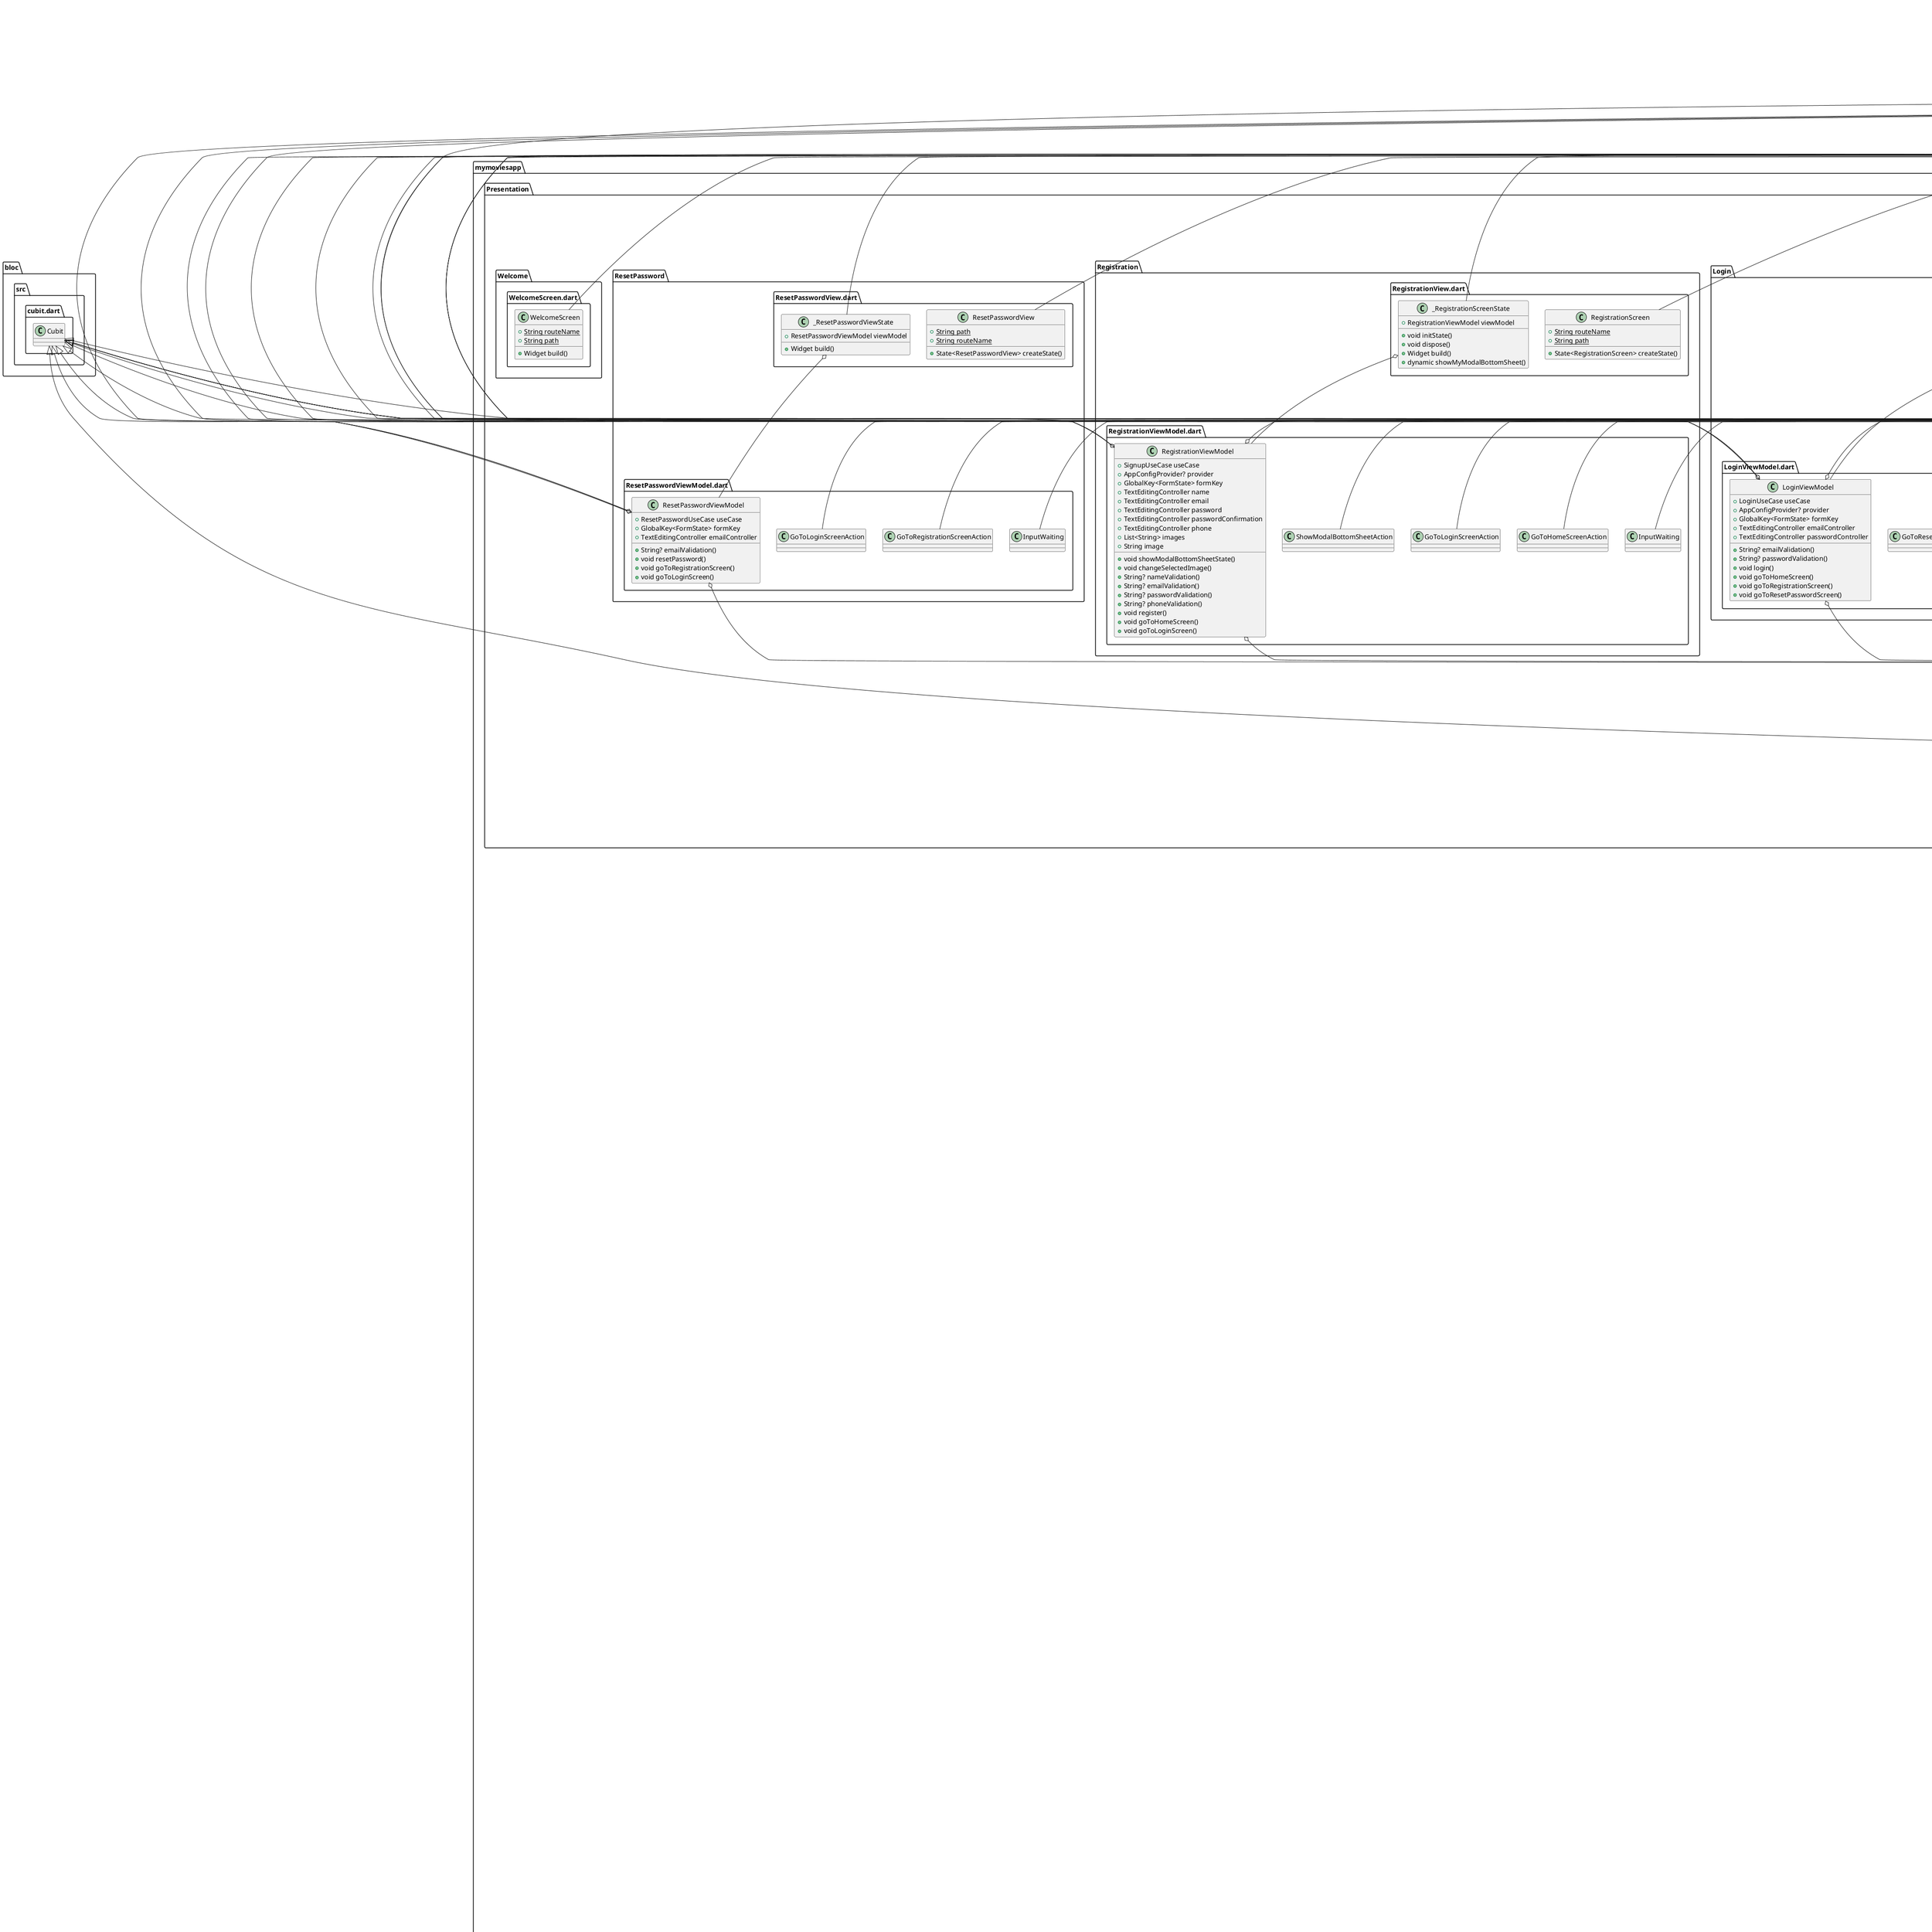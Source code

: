 @startuml
set namespaceSeparator ::

abstract class "mymoviesapp::Core::Base::BaseCubitState.dart::BaseCubitState" {
}

class "mymoviesapp::Core::Base::BaseCubitState.dart::LoadingState" {
}

"mymoviesapp::Core::Base::BaseCubitState.dart::BaseCubitState" <|-- "mymoviesapp::Core::Base::BaseCubitState.dart::LoadingState"

class "mymoviesapp::Core::Base::BaseCubitState.dart::ErrorState" {
  +String errorMessage
}

"mymoviesapp::Core::Base::BaseCubitState.dart::BaseCubitState" <|-- "mymoviesapp::Core::Base::BaseCubitState.dart::ErrorState"

class "mymoviesapp::Core::Base::BaseCubitState.dart::HideDialog" {
}

"mymoviesapp::Core::Base::BaseCubitState.dart::BaseCubitState" <|-- "mymoviesapp::Core::Base::BaseCubitState.dart::HideDialog"

class "mymoviesapp::Core::Base::BaseCubitState.dart::ShowLoadingState" {
  +String message
}

"mymoviesapp::Core::Base::BaseCubitState.dart::BaseCubitState" <|-- "mymoviesapp::Core::Base::BaseCubitState.dart::ShowLoadingState"

class "mymoviesapp::Core::Base::BaseCubitState.dart::ShowErrorMessageState" {
  +String message
}

"mymoviesapp::Core::Base::BaseCubitState.dart::BaseCubitState" <|-- "mymoviesapp::Core::Base::BaseCubitState.dart::ShowErrorMessageState"

class "mymoviesapp::Core::Base::BaseCubitState.dart::ShowSuccessMessageState" {
  +String message
}

"mymoviesapp::Core::Base::BaseCubitState.dart::BaseCubitState" <|-- "mymoviesapp::Core::Base::BaseCubitState.dart::ShowSuccessMessageState"

class "mymoviesapp::Core::Base::BaseCubitState.dart::MovieDetailsAction" {
  +num movie
}

"mymoviesapp::Core::Base::BaseCubitState.dart::BaseCubitState" <|-- "mymoviesapp::Core::Base::BaseCubitState.dart::MovieDetailsAction"

class "mymoviesapp::Core::Providers::AppConfigProvieder.dart::AppConfigProvider" {
  -String _uid
  +void updateUid()
  +dynamic getUid()
}

"flutter::src::foundation::change_notifier.dart::ChangeNotifier" <|-- "mymoviesapp::Core::Providers::AppConfigProvieder.dart::AppConfigProvider"

class "mymoviesapp::Core::Providers::DataProvider.dart::DataProvider" {
  +dynamic movies
  +dynamic dramaMovies
  +dynamic actionMovies
  +dynamic crimeMovies
  +dynamic animationMovies
  +List<Movies> watchHistory
  +List<Movies> wishList
  +List<Movies> relatedMovies
  +void addMoviesToWatchHistory()
  +void addToWishList()
  +void deleteFromWishList()
}

"flutter::src::foundation::change_notifier.dart::ChangeNotifier" <|-- "mymoviesapp::Core::Providers::DataProvider.dart::DataProvider"

class "mymoviesapp::Core::Theme::Theme.dart::MyTheme" {
  {static} +Color backGroundColor
  {static} +Color blackOne
  {static} +Color blackTwo
  {static} +Color blackThree
  {static} +Color blackFour
  {static} +Color gray
  {static} +Color gold
  {static} +Color white
  {static} +Color green
  {static} +Color red
  {static} +ThemeData theme
}

"mymoviesapp::Core::Theme::Theme.dart::MyTheme" o-- "dart::ui::Color"
"mymoviesapp::Core::Theme::Theme.dart::MyTheme" o-- "flutter::src::material::theme_data.dart::ThemeData"

class "mymoviesapp::Core::utils::DialogUtils.dart::MyDialogUtils" {
  {static} +dynamic showLoadingDialog()
  {static} +dynamic hideDialog()
  {static} +dynamic showFailMessage()
  {static} +dynamic showSuccessMessage()
  {static} +dynamic showQuestionMessage()
}

class "mymoviesapp::Data::API::ApiManager.dart::ApiManager" {
  {static} -ApiManager? _instance
  +String baseUrl
  +Dio dio
  {static} +ApiManager getApiManager()
  +dynamic getHighRatingMovies()
  +dynamic getMovieListByGenre()
  +dynamic gatSearchResults()
  +dynamic getRelatedMovies()
  +dynamic getMovieFullDetails()
}

"mymoviesapp::Data::API::ApiManager.dart::ApiManager" o-- "mymoviesapp::Data::API::ApiManager.dart::ApiManager"
"mymoviesapp::Data::API::ApiManager.dart::ApiManager" o-- "dio::src::dio.dart::Dio"

class "mymoviesapp::Data::DataSource::Auth_Firebase_Remote_DataSource_Impl.dart::AuthFirebaseRemoteDataSourceImpl" {
  +Auth auth
  +dynamic signup()
  +dynamic login()
  +dynamic resetPassword()
}

"mymoviesapp::Data::DataSource::Auth_Firebase_Remote_DataSource_Impl.dart::AuthFirebaseRemoteDataSourceImpl" o-- "mymoviesapp::Data::Firebase::FirebaseAuthConfig.dart::Auth"
"mymoviesapp::Domain::Repository::User_Data_Contract.dart::AuthFirebaseRemoteDataSource" <|-- "mymoviesapp::Data::DataSource::Auth_Firebase_Remote_DataSource_Impl.dart::AuthFirebaseRemoteDataSourceImpl"

class "mymoviesapp::Data::DataSource::Movies_Data_Local_DateSource.dart::MoviesDataLocalDataSourceImpl" {
  +MySqlDB db
  +dynamic addToHistory()
  +dynamic deleteFromHistory()
  +dynamic isInHistory()
  +dynamic getHistory()
  +dynamic addToWishList()
  +dynamic deleteFromWishList()
  +dynamic getWishList()
  +dynamic isInWishList()
}

"mymoviesapp::Data::DataSource::Movies_Data_Local_DateSource.dart::MoviesDataLocalDataSourceImpl" o-- "mymoviesapp::Data::SQL::MySqldb.dart::MySqlDB"
"mymoviesapp::Domain::Repository::Movies_Data_Contract.dart::MoviesDataLocalDataSource" <|-- "mymoviesapp::Data::DataSource::Movies_Data_Local_DateSource.dart::MoviesDataLocalDataSourceImpl"

class "mymoviesapp::Data::DataSource::Movies_Data_Remote_DataSource_Impl.dart::MoviesDataRemoteDataSourceImpl" {
  +ApiManager apiManager
  +dynamic getTopRatedMovies()
  +dynamic getMoviesByGenre()
  +dynamic getBrowseData()
  +dynamic getRelatedMoviesData()
  +dynamic getMovieFullDetails()
}

"mymoviesapp::Data::DataSource::Movies_Data_Remote_DataSource_Impl.dart::MoviesDataRemoteDataSourceImpl" o-- "mymoviesapp::Data::API::ApiManager.dart::ApiManager"
"mymoviesapp::Domain::Repository::Movies_Data_Contract.dart::MoviesDataRemoteDataSource" <|-- "mymoviesapp::Data::DataSource::Movies_Data_Remote_DataSource_Impl.dart::MoviesDataRemoteDataSourceImpl"

class "mymoviesapp::Data::DataSource::Search_Data_Remote_DataSource_Impl.dart::SearchDataRemoteDataSourceImpl" {
  +ApiManager apiManager
  +dynamic getMoviesByKeyWord()
}

"mymoviesapp::Data::DataSource::Search_Data_Remote_DataSource_Impl.dart::SearchDataRemoteDataSourceImpl" o-- "mymoviesapp::Data::API::ApiManager.dart::ApiManager"
"mymoviesapp::Domain::Repository::Search_Data_Contract.dart::SearchDataRemoteDataSource" <|-- "mymoviesapp::Data::DataSource::Search_Data_Remote_DataSource_Impl.dart::SearchDataRemoteDataSourceImpl"

class "mymoviesapp::Data::DataSource::Users_Remote_DataSource_Impl.dart::UsersRemoteDataSourceImpl" {
  +FirebaseDatabase database
  +dynamic createUser()
  +dynamic getUser()
  +dynamic updateUserData()
}

"mymoviesapp::Data::DataSource::Users_Remote_DataSource_Impl.dart::UsersRemoteDataSourceImpl" o-- "mymoviesapp::Data::Firebase::FireStoreConfig.dart::FirebaseDatabase"
"mymoviesapp::Domain::Repository::User_Data_Contract.dart::UsersRemoteDataSource" <|-- "mymoviesapp::Data::DataSource::Users_Remote_DataSource_Impl.dart::UsersRemoteDataSourceImpl"

class "mymoviesapp::Data::Firebase::FirebaseAuthConfig.dart::Auth" {
  {static} -Auth? _instance
  +FirebaseAuth firebaseAuth
  {static} +Auth getAuth()
  +dynamic signup()
  +dynamic login()
  +dynamic forgetPassword()
}

"mymoviesapp::Data::Firebase::FirebaseAuthConfig.dart::Auth" o-- "mymoviesapp::Data::Firebase::FirebaseAuthConfig.dart::Auth"
"mymoviesapp::Data::Firebase::FirebaseAuthConfig.dart::Auth" o-- "firebase_auth::firebase_auth.dart::FirebaseAuth"

class "mymoviesapp::Data::Firebase::FireStoreConfig.dart::FirebaseDatabase" {
  {static} -FirebaseDatabase? _instance
  {static} +FirebaseDatabase getFirebaseDatabaseInstance()
  +CollectionReference<UserDTO> getCollectionReference()
  +dynamic createUser()
  +dynamic getUser()
  +dynamic updateUserData()
}

"mymoviesapp::Data::Firebase::FireStoreConfig.dart::FirebaseDatabase" o-- "mymoviesapp::Data::Firebase::FireStoreConfig.dart::FirebaseDatabase"

class "mymoviesapp::Data::Models::MovieDetailsResponse::CastDTO.dart::CastDTO" {
  +String? name
  +String? characterName
  +String? urlSmallImage
  +String? imdbCode
  +Map<String, dynamic> toJson()
  +Cast toDomain()
}

class "mymoviesapp::Data::Models::MovieDetailsResponse::DataDTO.dart::DataDTO" {
  +MovieDTO? movie
  +Map<String, dynamic> toJson()
}

"mymoviesapp::Data::Models::MovieDetailsResponse::DataDTO.dart::DataDTO" o-- "mymoviesapp::Data::Models::MovieDetailsResponse::MovieDTO.dart::MovieDTO"

class "mymoviesapp::Data::Models::MovieDetailsResponse::MovieDetailsResponseDTO.dart::MovieDetailsResponseDTO" {
  +String? status
  +String? statusMessage
  +DataDTO? data
  +metaDTO? meta
  +Map<String, dynamic> toJson()
  +MovieDetailsResponse toDomain()
}

"mymoviesapp::Data::Models::MovieDetailsResponse::MovieDetailsResponseDTO.dart::MovieDetailsResponseDTO" o-- "mymoviesapp::Data::Models::MovieDetailsResponse::DataDTO.dart::DataDTO"
"mymoviesapp::Data::Models::MovieDetailsResponse::MovieDetailsResponseDTO.dart::MovieDetailsResponseDTO" o-- "mymoviesapp::Data::Models::MovieResponse::@metaDTO.dart::metaDTO"

class "mymoviesapp::Data::Models::MovieDetailsResponse::MovieDTO.dart::MovieDTO" {
  +num? id
  +String? url
  +String? imdbCode
  +String? title
  +String? titleEnglish
  +String? titleLong
  +String? slug
  +num? year
  +num? rating
  +num? runtime
  +List<String>? genres
  +num? downloadCount
  +num? likeCount
  +String? descriptionIntro
  +String? descriptionFull
  +String? ytTrailerCode
  +String? language
  +String? mpaRating
  +String? backgroundImage
  +String? backgroundImageOriginal
  +String? smallCoverImage
  +String? mediumCoverImage
  +String? largeCoverImage
  +String? mediumScreenshotImage1
  +String? mediumScreenshotImage2
  +String? mediumScreenshotImage3
  +String? largeScreenshotImage1
  +String? largeScreenshotImage2
  +String? largeScreenshotImage3
  +List<CastDTO>? cast
  +List<TorrentsDTO>? torrents
  +String? dateUploaded
  +num? dateUploadedUnix
  +Map<String, dynamic> toJson()
  +Movie toDomain()
}

class "mymoviesapp::Data::Models::MovieDetailsResponse::TorrentsDTO.dart::TorrentsDTO" {
  +String? url
  +String? hash
  +String? quality
  +String? type
  +String? isRepack
  +String? videoCodec
  +String? bitDepth
  +String? audioChannels
  +num? seeds
  +num? peers
  +String? size
  +num? sizeBytes
  +String? dateUploaded
  +num? dateUploadedUnix
  +Map<String, dynamic> toJson()
}

class "mymoviesapp::Data::Models::MovieResponse::@metaDTO.dart::metaDTO" {
  +num? serverTime
  +String? serverTimezone
  +num? apiVersion
  +String? executionTime
  +Map<String, dynamic> toJson()
}

class "mymoviesapp::Data::Models::MovieResponse::DataDTO.dart::DataDTO" {
  +num? movieCount
  +num? limit
  +num? pageNumber
  +List<MoviesDTO>? movies
  +Map<String, dynamic> toJson()
}

class "mymoviesapp::Data::Models::MovieResponse::MovieResponseDTO.dart::MovieResponseDTO" {
  +String? status
  +String? statusMessage
  +DataDTO? data
  +metaDTO? metaa
  +Map<String, dynamic> toJson()
  +MovieResponse toDomain()
}

"mymoviesapp::Data::Models::MovieResponse::MovieResponseDTO.dart::MovieResponseDTO" o-- "mymoviesapp::Data::Models::MovieResponse::DataDTO.dart::DataDTO"
"mymoviesapp::Data::Models::MovieResponse::MovieResponseDTO.dart::MovieResponseDTO" o-- "mymoviesapp::Data::Models::MovieResponse::@metaDTO.dart::metaDTO"

class "mymoviesapp::Data::Models::MovieResponse::MoviesDTO.dart::MoviesDTO" {
  +num? id
  +String? url
  +String? imdbCode
  +String? title
  +String? titleEnglish
  +String? titleLong
  +String? slug
  +num? year
  +num? rating
  +num? runtime
  +List<String>? genres
  +String? summary
  +String? descriptionFull
  +String? synopsis
  +String? ytTrailerCode
  +String? language
  +String? mpaRating
  +String? backgroundImage
  +String? backgroundImageOriginal
  +String? smallCoverImage
  +String? mediumCoverImage
  +String? largeCoverImage
  +String? state
  +List<TorrentsDTO>? torrents
  +String? dateUploaded
  +num? dateUploadedUnix
  +Map<String, dynamic> toJson()
  +Movies toDomain()
}

class "mymoviesapp::Data::Models::MovieResponse::TorrentsDTO.dart::TorrentsDTO" {
  +String? url
  +String? hash
  +String? quality
  +String? type
  +num? seeds
  +num? peers
  +String? size
  +num? sizeBytes
  +String? dateUploaded
  +num? dateUploadedUnix
  +Map<String, dynamic> toJson()
}

class "mymoviesapp::Data::Models::User::UserDTO.dart::UserDTO" {
  +String uid
  +String email
  +String image
  +String phone
  +String name
  +Map<String, dynamic> toFireStore()
  +Users toDomain()
}

class "mymoviesapp::Data::Repository::Movies_Data_Repository_Impl.dart::MoviesDataRepositoryImpl" {
  +MoviesDataRemoteDataSource remoteDataSource
  +MoviesDataLocalDataSource sqLiteDataSource
  +dynamic getTopRatedMovies()
  +dynamic getMoviesByGenre()
  +dynamic getBrowseData()
  +dynamic getRelatedMoviesData()
  +dynamic getMovieFullDetails()
  +dynamic addToHistory()
  +dynamic deleteFromHistory()
  +dynamic isInHistory()
  +dynamic getHistory()
  +dynamic addToWishList()
  +dynamic deleteFromWishList()
  +dynamic getWishList()
  +dynamic isInWishList()
}

"mymoviesapp::Data::Repository::Movies_Data_Repository_Impl.dart::MoviesDataRepositoryImpl" o-- "mymoviesapp::Domain::Repository::Movies_Data_Contract.dart::MoviesDataRemoteDataSource"
"mymoviesapp::Data::Repository::Movies_Data_Repository_Impl.dart::MoviesDataRepositoryImpl" o-- "mymoviesapp::Domain::Repository::Movies_Data_Contract.dart::MoviesDataLocalDataSource"
"mymoviesapp::Domain::Repository::Movies_Data_Contract.dart::MoviesDataRepository" <|-- "mymoviesapp::Data::Repository::Movies_Data_Repository_Impl.dart::MoviesDataRepositoryImpl"

class "mymoviesapp::Data::Repository::Search_Data_Repository_Impl.dart::SearchDataRepositoryImpl" {
  +SearchDataRemoteDataSource remoteDataSource
  +dynamic getMoviesByKeyWord()
}

"mymoviesapp::Data::Repository::Search_Data_Repository_Impl.dart::SearchDataRepositoryImpl" o-- "mymoviesapp::Domain::Repository::Search_Data_Contract.dart::SearchDataRemoteDataSource"
"mymoviesapp::Domain::Repository::Search_Data_Contract.dart::SearchDataRepository" <|-- "mymoviesapp::Data::Repository::Search_Data_Repository_Impl.dart::SearchDataRepositoryImpl"

class "mymoviesapp::Data::Repository::User_Repository.dart::UserRepositoryImpl" {
  +AuthFirebaseRemoteDataSource dataSource
  +UsersRemoteDataSource remoteDataSource
  +dynamic signup()
  +dynamic createUser()
  +dynamic login()
  +dynamic resetPassword()
  +dynamic getUser()
  +dynamic updateUserData()
}

"mymoviesapp::Data::Repository::User_Repository.dart::UserRepositoryImpl" o-- "mymoviesapp::Domain::Repository::User_Data_Contract.dart::AuthFirebaseRemoteDataSource"
"mymoviesapp::Data::Repository::User_Repository.dart::UserRepositoryImpl" o-- "mymoviesapp::Domain::Repository::User_Data_Contract.dart::UsersRemoteDataSource"
"mymoviesapp::Domain::Repository::User_Data_Contract.dart::UserRepository" <|-- "mymoviesapp::Data::Repository::User_Repository.dart::UserRepositoryImpl"

class "mymoviesapp::Data::SQL::MySqldb.dart::MySqlDB" {
  -Database? _db
  {static} -MySqlDB? _instance
  {static} +dynamic getMySqlDb()
  +dynamic getDB()
  -dynamic _initiateDB()
  -void _onCreate()
  +dynamic insertMovieToHistory()
  +dynamic deleteMovieFromHistory()
  +dynamic isInWatchHistory()
  +dynamic selectWatchHistory()
  +dynamic insertMovieToWishList()
  +dynamic deleteMovieFromWishList()
  +dynamic isInWishList()
  +dynamic selectWishList()
}

"mymoviesapp::Data::SQL::MySqldb.dart::MySqlDB" o-- "sqflite_common::sqlite_api.dart::Database"
"mymoviesapp::Data::SQL::MySqldb.dart::MySqlDB" o-- "mymoviesapp::Data::SQL::MySqldb.dart::MySqlDB"

class "mymoviesapp::Domain::Exceptions::FirebaseAuthException.dart::FirebaseAuthDataSourceException" {
  +String errorMessage
}

"dart::core::Exception" <|-- "mymoviesapp::Domain::Exceptions::FirebaseAuthException.dart::FirebaseAuthDataSourceException"

class "mymoviesapp::Domain::Exceptions::FirebaseDatabaseExeption.dart::FirebaseDatabaseException" {
  +String errorMessage
}

"dart::core::Exception" <|-- "mymoviesapp::Domain::Exceptions::FirebaseDatabaseExeption.dart::FirebaseDatabaseException"

class "mymoviesapp::Domain::Exceptions::FirebaseTimeoutException.dart::FirebaseTimeoutException" {
  +String error
}

"dart::core::Exception" <|-- "mymoviesapp::Domain::Exceptions::FirebaseTimeoutException.dart::FirebaseTimeoutException"

class "mymoviesapp::Domain::Exceptions::LocalDatabaseException.dart::LocalDatabaseException" {
  +String error
}

"dart::core::Exception" <|-- "mymoviesapp::Domain::Exceptions::LocalDatabaseException.dart::LocalDatabaseException"

class "mymoviesapp::Domain::Exceptions::ServerException.dart::ServerException" {
  +String error
}

"dart::core::Exception" <|-- "mymoviesapp::Domain::Exceptions::ServerException.dart::ServerException"

class "mymoviesapp::Domain::Models::Movies::MovieResponse.dart::MovieResponse" {
  +String? status
  +String? statusMessage
  +List<Movies>? movies
}

class "mymoviesapp::Domain::Models::Movies::Movies.dart::Movies" {
  +num? id
  +num? rating
  +String? largeCoverImage
  +String? mediumCoverImage
}

class "mymoviesapp::Domain::Models::MoviesDetails::Cast.dart::Cast" {
  +String? name
  +String? characterName
  +String? urlSmallImage
  +String? imdbCode
}

class "mymoviesapp::Domain::Models::MoviesDetails::Movie.dart::Movie" {
  +num? id
  +String? url
  +String? imdbCode
  +String? title
  +String? titleEnglish
  +String? titleLong
  +String? slug
  +num? year
  +num? rating
  +num? runtime
  +List<String>? genres
  +num? downloadCount
  +num? likeCount
  +String? descriptionIntro
  +String? descriptionFull
  +String? ytTrailerCode
  +String? language
  +String? mpaRating
  +String? backgroundImage
  +String? backgroundImageOriginal
  +String? smallCoverImage
  +String? mediumCoverImage
  +String? largeCoverImage
  +String? mediumScreenshotImage1
  +String? mediumScreenshotImage2
  +String? mediumScreenshotImage3
  +String? largeScreenshotImage1
  +String? largeScreenshotImage2
  +String? largeScreenshotImage3
  +List<Cast>? cast
  +String? dateUploaded
  +num? dateUploadedUnix
  +bool isInWishList
  +bool isWatched
}

class "mymoviesapp::Domain::Models::MoviesDetails::MovieDetailsResponse.dart::MovieDetailsResponse" {
  +String? status
  +String? statusMessage
  +Movie? movie
}

"mymoviesapp::Domain::Models::MoviesDetails::MovieDetailsResponse.dart::MovieDetailsResponse" o-- "mymoviesapp::Domain::Models::MoviesDetails::Movie.dart::Movie"

class "mymoviesapp::Domain::Models::User::User.dart::Users" {
  +String uid
  +String email
  +String image
  +String phone
  +String name
}

abstract class "mymoviesapp::Domain::Repository::Movies_Data_Contract.dart::MoviesDataRemoteDataSource" {
  +dynamic getTopRatedMovies()
  +dynamic getMoviesByGenre()
  +dynamic getBrowseData()
  +dynamic getRelatedMoviesData()
  +dynamic getMovieFullDetails()
}

abstract class "mymoviesapp::Domain::Repository::Movies_Data_Contract.dart::MoviesDataRepository" {
  +dynamic getTopRatedMovies()
  +dynamic getMoviesByGenre()
  +dynamic getBrowseData()
  +dynamic getRelatedMoviesData()
  +dynamic getMovieFullDetails()
  +dynamic addToHistory()
  +dynamic deleteFromHistory()
  +dynamic isInHistory()
  +dynamic getHistory()
  +dynamic addToWishList()
  +dynamic deleteFromWishList()
  +dynamic isInWishList()
  +dynamic getWishList()
}

abstract class "mymoviesapp::Domain::Repository::Movies_Data_Contract.dart::MoviesDataLocalDataSource" {
  +dynamic addToHistory()
  +dynamic deleteFromHistory()
  +dynamic isInHistory()
  +dynamic getHistory()
  +dynamic addToWishList()
  +dynamic deleteFromWishList()
  +dynamic isInWishList()
  +dynamic getWishList()
}

abstract class "mymoviesapp::Domain::Repository::Search_Data_Contract.dart::SearchDataRemoteDataSource" {
  +dynamic getMoviesByKeyWord()
}

abstract class "mymoviesapp::Domain::Repository::Search_Data_Contract.dart::SearchDataRepository" {
  +dynamic getMoviesByKeyWord()
}

abstract class "mymoviesapp::Domain::Repository::User_Data_Contract.dart::AuthFirebaseRemoteDataSource" {
  +dynamic signup()
  +dynamic login()
  +dynamic resetPassword()
}

abstract class "mymoviesapp::Domain::Repository::User_Data_Contract.dart::UserRepository" {
  +dynamic signup()
  +dynamic login()
  +dynamic resetPassword()
  +dynamic createUser()
  +dynamic getUser()
  +dynamic updateUserData()
}

abstract class "mymoviesapp::Domain::Repository::User_Data_Contract.dart::UsersRemoteDataSource" {
  +dynamic createUser()
  +dynamic getUser()
  +dynamic updateUserData()
}

class "mymoviesapp::Domain::UseCase::addToHistoryUseCase.dart::AddToHistoryUseCase" {
  +MoviesDataRepository repository
  +dynamic invoke()
}

"mymoviesapp::Domain::UseCase::addToHistoryUseCase.dart::AddToHistoryUseCase" o-- "mymoviesapp::Domain::Repository::Movies_Data_Contract.dart::MoviesDataRepository"

class "mymoviesapp::Domain::UseCase::addToWishListUseCase.dart::AddToWishListUseCase" {
  +MoviesDataRepository repository
  +dynamic invoke()
}

"mymoviesapp::Domain::UseCase::addToWishListUseCase.dart::AddToWishListUseCase" o-- "mymoviesapp::Domain::Repository::Movies_Data_Contract.dart::MoviesDataRepository"

class "mymoviesapp::Domain::UseCase::daleteFromWishListUseCase.dart::DeleteFromWishListUseCase" {
  +MoviesDataRepository repository
  +dynamic invoke()
}

"mymoviesapp::Domain::UseCase::daleteFromWishListUseCase.dart::DeleteFromWishListUseCase" o-- "mymoviesapp::Domain::Repository::Movies_Data_Contract.dart::MoviesDataRepository"

class "mymoviesapp::Domain::UseCase::getHistoryUseCase.dart::GetHistoryUseCase" {
  +MoviesDataRepository repository
  +dynamic invoke()
}

"mymoviesapp::Domain::UseCase::getHistoryUseCase.dart::GetHistoryUseCase" o-- "mymoviesapp::Domain::Repository::Movies_Data_Contract.dart::MoviesDataRepository"

class "mymoviesapp::Domain::UseCase::getMovieFullDetailsUseCase.dart::GetMovieFullDetailsUseCase" {
  +MoviesDataRepository repository
  +dynamic invoke()
}

"mymoviesapp::Domain::UseCase::getMovieFullDetailsUseCase.dart::GetMovieFullDetailsUseCase" o-- "mymoviesapp::Domain::Repository::Movies_Data_Contract.dart::MoviesDataRepository"

class "mymoviesapp::Domain::UseCase::getMoviesByGenreToBrowseUseCase.dart::GetMoviesByGenreToBrowseUseCase" {
  +MoviesDataRepository repository
  +dynamic getMoviesToBrowse()
}

"mymoviesapp::Domain::UseCase::getMoviesByGenreToBrowseUseCase.dart::GetMoviesByGenreToBrowseUseCase" o-- "mymoviesapp::Domain::Repository::Movies_Data_Contract.dart::MoviesDataRepository"

class "mymoviesapp::Domain::UseCase::getMoviesByGenreUseCase.dart::GetMoviesByGenreUseCase" {
  +MoviesDataRepository repository
  +dynamic doWork()
}

"mymoviesapp::Domain::UseCase::getMoviesByGenreUseCase.dart::GetMoviesByGenreUseCase" o-- "mymoviesapp::Domain::Repository::Movies_Data_Contract.dart::MoviesDataRepository"

class "mymoviesapp::Domain::UseCase::getMoviesDataUseCase.dart::GetMoviesDataUseCase" {
  +MoviesDataRepository repository
  +dynamic doWork()
}

"mymoviesapp::Domain::UseCase::getMoviesDataUseCase.dart::GetMoviesDataUseCase" o-- "mymoviesapp::Domain::Repository::Movies_Data_Contract.dart::MoviesDataRepository"

class "mymoviesapp::Domain::UseCase::getRelatedMoviesUseCase.dart::GetRelatedMoviesUseCase" {
  +MoviesDataRepository repository
  +dynamic invoke()
}

"mymoviesapp::Domain::UseCase::getRelatedMoviesUseCase.dart::GetRelatedMoviesUseCase" o-- "mymoviesapp::Domain::Repository::Movies_Data_Contract.dart::MoviesDataRepository"

class "mymoviesapp::Domain::UseCase::getSearchResultsUseCase.dart::GetSearchResultsUseCase" {
  +SearchDataRepository repository
  +dynamic getSearchResults()
}

"mymoviesapp::Domain::UseCase::getSearchResultsUseCase.dart::GetSearchResultsUseCase" o-- "mymoviesapp::Domain::Repository::Search_Data_Contract.dart::SearchDataRepository"

class "mymoviesapp::Domain::UseCase::getUserDataUseCase.dart::GetUserDataUseCase" {
  +UserRepository repository
  +dynamic invoke()
}

"mymoviesapp::Domain::UseCase::getUserDataUseCase.dart::GetUserDataUseCase" o-- "mymoviesapp::Domain::Repository::User_Data_Contract.dart::UserRepository"

class "mymoviesapp::Domain::UseCase::getWishListDataUseCase.dart::GetWishListDataUseCase" {
  +MoviesDataRepository repository
  +dynamic invoke()
}

"mymoviesapp::Domain::UseCase::getWishListDataUseCase.dart::GetWishListDataUseCase" o-- "mymoviesapp::Domain::Repository::Movies_Data_Contract.dart::MoviesDataRepository"

class "mymoviesapp::Domain::UseCase::loginUseCase.dart::LoginUseCase" {
  +UserRepository repository
  +dynamic invoke()
}

"mymoviesapp::Domain::UseCase::loginUseCase.dart::LoginUseCase" o-- "mymoviesapp::Domain::Repository::User_Data_Contract.dart::UserRepository"

class "mymoviesapp::Domain::UseCase::resetPasswordUseCase.dart::ResetPasswordUseCase" {
  +UserRepository repository
  +dynamic invoke()
}

"mymoviesapp::Domain::UseCase::resetPasswordUseCase.dart::ResetPasswordUseCase" o-- "mymoviesapp::Domain::Repository::User_Data_Contract.dart::UserRepository"

class "mymoviesapp::Domain::UseCase::signupUseCase.dart::SignupUseCase" {
  +UserRepository repository
  +dynamic invoke()
}

"mymoviesapp::Domain::UseCase::signupUseCase.dart::SignupUseCase" o-- "mymoviesapp::Domain::Repository::User_Data_Contract.dart::UserRepository"

class "mymoviesapp::Domain::UseCase::updateUserDataUseCase.dart::UpdateUserDataUseCase" {
  +UserRepository repository
  +dynamic invoke()
}

"mymoviesapp::Domain::UseCase::updateUserDataUseCase.dart::UpdateUserDataUseCase" o-- "mymoviesapp::Domain::Repository::User_Data_Contract.dart::UserRepository"

class "mymoviesapp::firebase_options.dart::DefaultFirebaseOptions" {
  {static} +FirebaseOptions web
  {static} +FirebaseOptions android
  {static} +FirebaseOptions ios
  {static} +FirebaseOptions macos
  {static} +FirebaseOptions currentPlatform
}

"mymoviesapp::firebase_options.dart::DefaultFirebaseOptions" o-- "firebase_core_platform_interface::firebase_core_platform_interface.dart::FirebaseOptions"

class "mymoviesapp::main.dart::MyApp" {
  +String uid
  +bool isFirstTime
  +GoRouter router
  +String getInitialLocation()
  +Widget build()
}

"mymoviesapp::main.dart::MyApp" o-- "go_router::src::router.dart::GoRouter"
"flutter::src::widgets::framework.dart::StatelessWidget" <|-- "mymoviesapp::main.dart::MyApp"

class "mymoviesapp::Presentation::Global%20Widgets::MoviesLists.dart::Movieslist" {
  +List<Movies> movies
  +String type
  +Function goToDetailsScreen
  +Widget build()
}

"flutter::src::widgets::framework.dart::StatelessWidget" <|-- "mymoviesapp::Presentation::Global%20Widgets::MoviesLists.dart::Movieslist"

class "mymoviesapp::Presentation::Global%20Widgets::MyBottomSheet.dart::ModalSheetWidget" {
  +List<String> images
  +String selectedImage
  +Function changeSelectedImage
  +State<ModalSheetWidget> createState()
}

"flutter::src::widgets::framework.dart::StatefulWidget" <|-- "mymoviesapp::Presentation::Global%20Widgets::MyBottomSheet.dart::ModalSheetWidget"

class "mymoviesapp::Presentation::Global%20Widgets::MyBottomSheet.dart::_ModalSheetWidgetState" {
  +Widget build()
}

"flutter::src::widgets::framework.dart::State" <|-- "mymoviesapp::Presentation::Global%20Widgets::MyBottomSheet.dart::_ModalSheetWidgetState"

class "mymoviesapp::Presentation::Global%20Widgets::MyTextFileds.dart::MyTextFormField" {
  +String hint
  +IconData icon
  +Function validation
  +TextEditingController controller
  +TextInputType keyboardType
  +Widget build()
}

"mymoviesapp::Presentation::Global%20Widgets::MyTextFileds.dart::MyTextFormField" o-- "flutter::src::widgets::icon_data.dart::IconData"
"mymoviesapp::Presentation::Global%20Widgets::MyTextFileds.dart::MyTextFormField" o-- "flutter::src::widgets::editable_text.dart::TextEditingController"
"mymoviesapp::Presentation::Global%20Widgets::MyTextFileds.dart::MyTextFormField" o-- "flutter::src::services::text_input.dart::TextInputType"
"flutter::src::widgets::framework.dart::StatelessWidget" <|-- "mymoviesapp::Presentation::Global%20Widgets::MyTextFileds.dart::MyTextFormField"

class "mymoviesapp::Presentation::Global%20Widgets::MyTextFileds.dart::MyPasswordTextFormField" {
  +String hint
  +IconData icon
  +Function validation
  +TextEditingController controller
  +TextInputType keyboardType
  +State<MyPasswordTextFormField> createState()
}

"mymoviesapp::Presentation::Global%20Widgets::MyTextFileds.dart::MyPasswordTextFormField" o-- "flutter::src::widgets::icon_data.dart::IconData"
"mymoviesapp::Presentation::Global%20Widgets::MyTextFileds.dart::MyPasswordTextFormField" o-- "flutter::src::widgets::editable_text.dart::TextEditingController"
"mymoviesapp::Presentation::Global%20Widgets::MyTextFileds.dart::MyPasswordTextFormField" o-- "flutter::src::services::text_input.dart::TextInputType"
"flutter::src::widgets::framework.dart::StatefulWidget" <|-- "mymoviesapp::Presentation::Global%20Widgets::MyTextFileds.dart::MyPasswordTextFormField"

class "mymoviesapp::Presentation::Global%20Widgets::MyTextFileds.dart::_MyPasswordTextFormFieldState" {
  +bool showPassword
  +Widget build()
}

"flutter::src::widgets::framework.dart::State" <|-- "mymoviesapp::Presentation::Global%20Widgets::MyTextFileds.dart::_MyPasswordTextFormFieldState"

class "mymoviesapp::Presentation::Global%20Widgets::PosterImage.dart::PosterImage" {
  +Movies movie
  +Function goToDetailsScreen
  +Widget build()
}

"mymoviesapp::Presentation::Global%20Widgets::PosterImage.dart::PosterImage" o-- "mymoviesapp::Domain::Models::Movies::Movies.dart::Movies"
"flutter::src::widgets::framework.dart::StatelessWidget" <|-- "mymoviesapp::Presentation::Global%20Widgets::PosterImage.dart::PosterImage"

class "mymoviesapp::Presentation::Home::HomeScreenView.dart::HomeScreen" {
  {static} +String routeName
  {static} +String path
  +Widget tab
  +State<HomeScreen> createState()
}

"mymoviesapp::Presentation::Home::HomeScreenView.dart::HomeScreen" o-- "flutter::src::widgets::framework.dart::Widget"
"flutter::src::widgets::framework.dart::StatefulWidget" <|-- "mymoviesapp::Presentation::Home::HomeScreenView.dart::HomeScreen"

class "mymoviesapp::Presentation::Home::HomeScreenView.dart::_HomeScreenState" {
  +HomeScreenViewModel viewModel
  +void initState()
  +Widget build()
}

"mymoviesapp::Presentation::Home::HomeScreenView.dart::_HomeScreenState" o-- "mymoviesapp::Presentation::Home::HomeScreenViewModel.dart::HomeScreenViewModel"
"flutter::src::widgets::framework.dart::State" <|-- "mymoviesapp::Presentation::Home::HomeScreenView.dart::_HomeScreenState"

class "mymoviesapp::Presentation::Home::HomeScreenViewModel.dart::HomeScreenViewModel" {
  +GoRouter? router
  +int selectedIndex
  +void setSelectedIndex()
  +void updateState()
  +int setCurrentIndex()
}

"mymoviesapp::Presentation::Home::HomeScreenViewModel.dart::HomeScreenViewModel" o-- "go_router::src::router.dart::GoRouter"
"bloc::src::cubit.dart::Cubit" <|-- "mymoviesapp::Presentation::Home::HomeScreenViewModel.dart::HomeScreenViewModel"

class "mymoviesapp::Presentation::Home::HomeScreenViewModel.dart::HomeTabState" {
}

"mymoviesapp::Core::Base::BaseCubitState.dart::BaseCubitState" <|-- "mymoviesapp::Presentation::Home::HomeScreenViewModel.dart::HomeTabState"

class "mymoviesapp::Presentation::Home::HomeScreenViewModel.dart::SearchTabState" {
}

"mymoviesapp::Core::Base::BaseCubitState.dart::BaseCubitState" <|-- "mymoviesapp::Presentation::Home::HomeScreenViewModel.dart::SearchTabState"

class "mymoviesapp::Presentation::Home::HomeScreenViewModel.dart::BrowseTabState" {
}

"mymoviesapp::Core::Base::BaseCubitState.dart::BaseCubitState" <|-- "mymoviesapp::Presentation::Home::HomeScreenViewModel.dart::BrowseTabState"

class "mymoviesapp::Presentation::Home::HomeScreenViewModel.dart::ProfileTabState" {
}

"mymoviesapp::Core::Base::BaseCubitState.dart::BaseCubitState" <|-- "mymoviesapp::Presentation::Home::HomeScreenViewModel.dart::ProfileTabState"

class "mymoviesapp::Presentation::Home::HomeScreenViewModel.dart::BackState" {
}

"mymoviesapp::Core::Base::BaseCubitState.dart::BaseCubitState" <|-- "mymoviesapp::Presentation::Home::HomeScreenViewModel.dart::BackState"

class "mymoviesapp::Presentation::Home::Tabs::Browse::BrowseTabView.dart::BrowseTabView" {
  {static} +String routeName
  {static} +String path
  +State<BrowseTabView> createState()
}

"flutter::src::widgets::framework.dart::StatefulWidget" <|-- "mymoviesapp::Presentation::Home::Tabs::Browse::BrowseTabView.dart::BrowseTabView"

class "mymoviesapp::Presentation::Home::Tabs::Browse::BrowseTabView.dart::_BrowseTabViewState" {
  +BrowseTabViewModel viewModel
  +void initState()
  +Widget build()
}

"mymoviesapp::Presentation::Home::Tabs::Browse::BrowseTabView.dart::_BrowseTabViewState" o-- "mymoviesapp::Presentation::Home::Tabs::Browse::BrowseTabViewMode.dart::BrowseTabViewModel"
"flutter::src::widgets::framework.dart::State" <|-- "mymoviesapp::Presentation::Home::Tabs::Browse::BrowseTabView.dart::_BrowseTabViewState"

class "mymoviesapp::Presentation::Home::Tabs::Browse::BrowseTabViewMode.dart::BrowseTabViewModel" {
  +List<String> genres
  +int selectedIndex
  +int pageNumber
  +List<Movies> movies
  +GetMoviesByGenreToBrowseUseCase useCase
  +ScrollController controller
  +HomeScreenViewModel? homeScreenViewModel
  +dynamic getMoviesByGenre()
  +void changeToLoadingState()
  +void goToDetailsScreen()
  +void changeTap()
}

"mymoviesapp::Presentation::Home::Tabs::Browse::BrowseTabViewMode.dart::BrowseTabViewModel" o-- "mymoviesapp::Domain::UseCase::getMoviesByGenreToBrowseUseCase.dart::GetMoviesByGenreToBrowseUseCase"
"mymoviesapp::Presentation::Home::Tabs::Browse::BrowseTabViewMode.dart::BrowseTabViewModel" o-- "flutter::src::widgets::scroll_controller.dart::ScrollController"
"mymoviesapp::Presentation::Home::Tabs::Browse::BrowseTabViewMode.dart::BrowseTabViewModel" o-- "mymoviesapp::Presentation::Home::HomeScreenViewModel.dart::HomeScreenViewModel"
"bloc::src::cubit.dart::Cubit" <|-- "mymoviesapp::Presentation::Home::Tabs::Browse::BrowseTabViewMode.dart::BrowseTabViewModel"

class "mymoviesapp::Presentation::Home::Tabs::Browse::BrowseTabViewMode.dart::MoviesLoadedState" {
}

"mymoviesapp::Core::Base::BaseCubitState.dart::BaseCubitState" <|-- "mymoviesapp::Presentation::Home::Tabs::Browse::BrowseTabViewMode.dart::MoviesLoadedState"

class "mymoviesapp::Presentation::Home::Tabs::Browse::Widgets::TabButton.dart::TabButton" {
  +String genre
  +bool isSelected
  +Widget build()
}

"flutter::src::widgets::framework.dart::StatelessWidget" <|-- "mymoviesapp::Presentation::Home::Tabs::Browse::Widgets::TabButton.dart::TabButton"

class "mymoviesapp::Presentation::Home::Tabs::EditProfileScreen::EditProfileView.dart::EditProfileView" {
  +Users user
  {static} +String routeName
  {static} +String path
  +State<EditProfileView> createState()
}

"mymoviesapp::Presentation::Home::Tabs::EditProfileScreen::EditProfileView.dart::EditProfileView" o-- "mymoviesapp::Domain::Models::User::User.dart::Users"
"flutter::src::widgets::framework.dart::StatefulWidget" <|-- "mymoviesapp::Presentation::Home::Tabs::EditProfileScreen::EditProfileView.dart::EditProfileView"

class "mymoviesapp::Presentation::Home::Tabs::EditProfileScreen::EditProfileView.dart::_EditProfileViewState" {
  +EditProfileViewModel viewModel
  +void initState()
  +Widget build()
}

"mymoviesapp::Presentation::Home::Tabs::EditProfileScreen::EditProfileView.dart::_EditProfileViewState" o-- "mymoviesapp::Presentation::Home::Tabs::EditProfileScreen::EditProfileViewModel.dart::EditProfileViewModel"
"flutter::src::widgets::framework.dart::State" <|-- "mymoviesapp::Presentation::Home::Tabs::EditProfileScreen::EditProfileView.dart::_EditProfileViewState"

class "mymoviesapp::Presentation::Home::Tabs::EditProfileScreen::EditProfileViewModel.dart::EditProfileViewModel" {
  +UpdateUserDataUseCase updateUserDataUseCase
  +ResetPasswordUseCase resetPasswordUseCase
  +GlobalKey<FormState> formKey
  +TextEditingController name
  +TextEditingController phone
  +Users user
  +List<String> images
  +String image
  +void changeSelectedImage()
  +void initData()
  +String? nameValidation()
  +String? phoneValidation()
  +void resetPassword()
  +void updateUserData()
  +void goToHomeScreen()
}

"mymoviesapp::Presentation::Home::Tabs::EditProfileScreen::EditProfileViewModel.dart::EditProfileViewModel" o-- "mymoviesapp::Domain::UseCase::updateUserDataUseCase.dart::UpdateUserDataUseCase"
"mymoviesapp::Presentation::Home::Tabs::EditProfileScreen::EditProfileViewModel.dart::EditProfileViewModel" o-- "mymoviesapp::Domain::UseCase::resetPasswordUseCase.dart::ResetPasswordUseCase"
"mymoviesapp::Presentation::Home::Tabs::EditProfileScreen::EditProfileViewModel.dart::EditProfileViewModel" o-- "flutter::src::widgets::framework.dart::GlobalKey<FormState>"
"mymoviesapp::Presentation::Home::Tabs::EditProfileScreen::EditProfileViewModel.dart::EditProfileViewModel" o-- "flutter::src::widgets::editable_text.dart::TextEditingController"
"mymoviesapp::Presentation::Home::Tabs::EditProfileScreen::EditProfileViewModel.dart::EditProfileViewModel" o-- "mymoviesapp::Domain::Models::User::User.dart::Users"
"bloc::src::cubit.dart::Cubit" <|-- "mymoviesapp::Presentation::Home::Tabs::EditProfileScreen::EditProfileViewModel.dart::EditProfileViewModel"

class "mymoviesapp::Presentation::Home::Tabs::EditProfileScreen::EditProfileViewModel.dart::InputWaiting" {
}

"mymoviesapp::Core::Base::BaseCubitState.dart::BaseCubitState" <|-- "mymoviesapp::Presentation::Home::Tabs::EditProfileScreen::EditProfileViewModel.dart::InputWaiting"

class "mymoviesapp::Presentation::Home::Tabs::EditProfileScreen::EditProfileViewModel.dart::GoToHomeScreenAction" {
}

"mymoviesapp::Core::Base::BaseCubitState.dart::BaseCubitState" <|-- "mymoviesapp::Presentation::Home::Tabs::EditProfileScreen::EditProfileViewModel.dart::GoToHomeScreenAction"

class "mymoviesapp::Presentation::Home::Tabs::Home::HomeTabView.dart::HomeTabView" {
  {static} +String routeName
  {static} +String path
  +State<HomeTabView> createState()
}

"flutter::src::widgets::framework.dart::StatefulWidget" <|-- "mymoviesapp::Presentation::Home::Tabs::Home::HomeTabView.dart::HomeTabView"

class "mymoviesapp::Presentation::Home::Tabs::Home::HomeTabView.dart::_HomeTabViewState" {
  +HomeTabViewModel viewModel
  +void initState()
  +void dispose()
  +Widget build()
}

"mymoviesapp::Presentation::Home::Tabs::Home::HomeTabView.dart::_HomeTabViewState" o-- "mymoviesapp::Presentation::Home::Tabs::Home::HomeTabViewModel.dart::HomeTabViewModel"
"flutter::src::widgets::framework.dart::State" <|-- "mymoviesapp::Presentation::Home::Tabs::Home::HomeTabView.dart::_HomeTabViewState"

class "mymoviesapp::Presentation::Home::Tabs::Home::HomeTabViewModel.dart::HomeTabViewModel" {
  +GetMoviesDataUseCase getMoviesDataUseCase
  +GetMoviesByGenreUseCase getMoviesByGenreUseCase
  +DataProvider? provider
  +HomeScreenViewModel? homeScreenViewModel
  +dynamic readData()
  +dynamic refreshData()
  +void setStateToLoading()
  +void goToDetailsScreen()
}

"mymoviesapp::Presentation::Home::Tabs::Home::HomeTabViewModel.dart::HomeTabViewModel" o-- "mymoviesapp::Domain::UseCase::getMoviesDataUseCase.dart::GetMoviesDataUseCase"
"mymoviesapp::Presentation::Home::Tabs::Home::HomeTabViewModel.dart::HomeTabViewModel" o-- "mymoviesapp::Domain::UseCase::getMoviesByGenreUseCase.dart::GetMoviesByGenreUseCase"
"mymoviesapp::Presentation::Home::Tabs::Home::HomeTabViewModel.dart::HomeTabViewModel" o-- "mymoviesapp::Core::Providers::DataProvider.dart::DataProvider"
"mymoviesapp::Presentation::Home::Tabs::Home::HomeTabViewModel.dart::HomeTabViewModel" o-- "mymoviesapp::Presentation::Home::HomeScreenViewModel.dart::HomeScreenViewModel"
"bloc::src::cubit.dart::Cubit" <|-- "mymoviesapp::Presentation::Home::Tabs::Home::HomeTabViewModel.dart::HomeTabViewModel"

class "mymoviesapp::Presentation::Home::Tabs::Home::HomeTabViewModel.dart::RefreshState" {
}

"mymoviesapp::Core::Base::BaseCubitState.dart::BaseCubitState" <|-- "mymoviesapp::Presentation::Home::Tabs::Home::HomeTabViewModel.dart::RefreshState"

class "mymoviesapp::Presentation::Home::Tabs::Home::HomeTabViewModel.dart::MoviesLoadedState" {
  +List<Movies>? movies
  +List<Movies>? actionMovies
  +List<Movies>? dramaMovies
  +List<Movies>? crimeMovies
  +List<Movies>? animationMovies
}

"mymoviesapp::Core::Base::BaseCubitState.dart::BaseCubitState" <|-- "mymoviesapp::Presentation::Home::Tabs::Home::HomeTabViewModel.dart::MoviesLoadedState"

class "mymoviesapp::Presentation::Home::Tabs::Home::Widgets::MyPlaceHolder.dart::MyPlaceHolder" {
  +List<int> placeholders
  +Widget build()
}

"flutter::src::widgets::framework.dart::StatelessWidget" <|-- "mymoviesapp::Presentation::Home::Tabs::Home::Widgets::MyPlaceHolder.dart::MyPlaceHolder"

class "mymoviesapp::Presentation::Home::Tabs::Home::Widgets::MyPlaceHolder.dart::PlaceHolderContainer" {
  +double height
  +double width
  +Widget build()
}

"flutter::src::widgets::framework.dart::StatelessWidget" <|-- "mymoviesapp::Presentation::Home::Tabs::Home::Widgets::MyPlaceHolder.dart::PlaceHolderContainer"

class "mymoviesapp::Presentation::Home::Tabs::Home::Widgets::TopRatedMovies.dart::TopRatedMovies" {
  +List<Movies> movies
  +Function goToDetailsScreen
  +State<TopRatedMovies> createState()
}

"flutter::src::widgets::framework.dart::StatefulWidget" <|-- "mymoviesapp::Presentation::Home::Tabs::Home::Widgets::TopRatedMovies.dart::TopRatedMovies"

class "mymoviesapp::Presentation::Home::Tabs::Home::Widgets::TopRatedMovies.dart::_TopRatedMoviesState" {
  +String image
  +void initState()
  +Widget build()
}

"flutter::src::widgets::framework.dart::State" <|-- "mymoviesapp::Presentation::Home::Tabs::Home::Widgets::TopRatedMovies.dart::_TopRatedMoviesState"

class "mymoviesapp::Presentation::Home::Tabs::MovieDetails::MovieDetailsView.dart::MovieDetailsScreen" {
  +num? movieId
  {static} +String routeName
  {static} +String path
  +State<MovieDetailsScreen> createState()
}

"flutter::src::widgets::framework.dart::StatefulWidget" <|-- "mymoviesapp::Presentation::Home::Tabs::MovieDetails::MovieDetailsView.dart::MovieDetailsScreen"

class "mymoviesapp::Presentation::Home::Tabs::MovieDetails::MovieDetailsView.dart::_MovieDetailsScreenState" {
  +MovieDetailsViewModel viewModel
  +void initState()
  +void dispose()
  +Widget build()
  +Widget title()
  +Widget info()
}

"mymoviesapp::Presentation::Home::Tabs::MovieDetails::MovieDetailsView.dart::_MovieDetailsScreenState" o-- "mymoviesapp::Presentation::Home::Tabs::MovieDetails::MovieDetailsViewModel.dart::MovieDetailsViewModel"
"flutter::src::widgets::framework.dart::State" <|-- "mymoviesapp::Presentation::Home::Tabs::MovieDetails::MovieDetailsView.dart::_MovieDetailsScreenState"

class "mymoviesapp::Presentation::Home::Tabs::MovieDetails::MovieDetailsViewModel.dart::MovieDetailsViewModel" {
  +GetRelatedMoviesUseCase getRelatedMoviesUseCase
  +GetMovieFullDetailsUseCase getMovieFullDetailsUseCase
  +AddToHistoryUseCase addToHistoryUseCase
  +AddToWishListUseCase addToWishListUseCase
  +DeleteFromWishListUseCase deleteFromWishListUseCase
  +AppConfigProvider? provider
  +DataProvider? dataProvider
  +HomeScreenViewModel? homeScreenViewModel
  +void loadData()
  +void setStateToLoading()
  +void onPressBackAction()
  +void goToDetailsScreen()
  +dynamic lunchURL()
  +dynamic changeWishList()
}

"mymoviesapp::Presentation::Home::Tabs::MovieDetails::MovieDetailsViewModel.dart::MovieDetailsViewModel" o-- "mymoviesapp::Domain::UseCase::getRelatedMoviesUseCase.dart::GetRelatedMoviesUseCase"
"mymoviesapp::Presentation::Home::Tabs::MovieDetails::MovieDetailsViewModel.dart::MovieDetailsViewModel" o-- "mymoviesapp::Domain::UseCase::getMovieFullDetailsUseCase.dart::GetMovieFullDetailsUseCase"
"mymoviesapp::Presentation::Home::Tabs::MovieDetails::MovieDetailsViewModel.dart::MovieDetailsViewModel" o-- "mymoviesapp::Domain::UseCase::addToHistoryUseCase.dart::AddToHistoryUseCase"
"mymoviesapp::Presentation::Home::Tabs::MovieDetails::MovieDetailsViewModel.dart::MovieDetailsViewModel" o-- "mymoviesapp::Domain::UseCase::addToWishListUseCase.dart::AddToWishListUseCase"
"mymoviesapp::Presentation::Home::Tabs::MovieDetails::MovieDetailsViewModel.dart::MovieDetailsViewModel" o-- "mymoviesapp::Domain::UseCase::daleteFromWishListUseCase.dart::DeleteFromWishListUseCase"
"mymoviesapp::Presentation::Home::Tabs::MovieDetails::MovieDetailsViewModel.dart::MovieDetailsViewModel" o-- "mymoviesapp::Core::Providers::AppConfigProvieder.dart::AppConfigProvider"
"mymoviesapp::Presentation::Home::Tabs::MovieDetails::MovieDetailsViewModel.dart::MovieDetailsViewModel" o-- "mymoviesapp::Core::Providers::DataProvider.dart::DataProvider"
"mymoviesapp::Presentation::Home::Tabs::MovieDetails::MovieDetailsViewModel.dart::MovieDetailsViewModel" o-- "mymoviesapp::Presentation::Home::HomeScreenViewModel.dart::HomeScreenViewModel"
"bloc::src::cubit.dart::Cubit" <|-- "mymoviesapp::Presentation::Home::Tabs::MovieDetails::MovieDetailsViewModel.dart::MovieDetailsViewModel"

class "mymoviesapp::Presentation::Home::Tabs::MovieDetails::MovieDetailsViewModel.dart::DataLoadedState" {
  +Movie movie
  +List<Movies> relatedMovies
}

"mymoviesapp::Presentation::Home::Tabs::MovieDetails::MovieDetailsViewModel.dart::DataLoadedState" o-- "mymoviesapp::Domain::Models::MoviesDetails::Movie.dart::Movie"
"mymoviesapp::Core::Base::BaseCubitState.dart::BaseCubitState" <|-- "mymoviesapp::Presentation::Home::Tabs::MovieDetails::MovieDetailsViewModel.dart::DataLoadedState"

class "mymoviesapp::Presentation::Home::Tabs::MovieDetails::MovieDetailsViewModel.dart::BackAction" {
}

"mymoviesapp::Core::Base::BaseCubitState.dart::BaseCubitState" <|-- "mymoviesapp::Presentation::Home::Tabs::MovieDetails::MovieDetailsViewModel.dart::BackAction"

class "mymoviesapp::Presentation::Home::Tabs::Profile::ProfileTabVIew.dart::ProfileTabView" {
  {static} +String routeName
  {static} +String path
  +State<ProfileTabView> createState()
}

"flutter::src::widgets::framework.dart::StatefulWidget" <|-- "mymoviesapp::Presentation::Home::Tabs::Profile::ProfileTabVIew.dart::ProfileTabView"

class "mymoviesapp::Presentation::Home::Tabs::Profile::ProfileTabVIew.dart::_ProfileTabViewState" {
  +ProfileTabViewModel viewModel
  +ScrollController controller
  +void initState()
  +void dispose()
  +Widget build()
}

"mymoviesapp::Presentation::Home::Tabs::Profile::ProfileTabVIew.dart::_ProfileTabViewState" o-- "mymoviesapp::Presentation::Home::Tabs::Profile::ProfileTabViewModel.dart::ProfileTabViewModel"
"mymoviesapp::Presentation::Home::Tabs::Profile::ProfileTabVIew.dart::_ProfileTabViewState" o-- "flutter::src::widgets::scroll_controller.dart::ScrollController"
"flutter::src::widgets::framework.dart::State" <|-- "mymoviesapp::Presentation::Home::Tabs::Profile::ProfileTabVIew.dart::_ProfileTabViewState"

class "mymoviesapp::Presentation::Home::Tabs::Profile::ProfileTabViewModel.dart::ProfileTabViewModel" {
  +GetUserDataUseCase getUserDataUseCase
  +GetHistoryUseCase getHistoryUseCase
  +GetWishListDataUseCase getWishListDataUseCase
  +HomeScreenViewModel? homeScreenViewModel
  +AppConfigProvider? provider
  +DataProvider? dataProvider
  +void getData()
  +void goToDetailsScreen()
  +void onSignOutPress()
  +void signOut()
  +void goToEditProfileScreen()
}

"mymoviesapp::Presentation::Home::Tabs::Profile::ProfileTabViewModel.dart::ProfileTabViewModel" o-- "mymoviesapp::Domain::UseCase::getUserDataUseCase.dart::GetUserDataUseCase"
"mymoviesapp::Presentation::Home::Tabs::Profile::ProfileTabViewModel.dart::ProfileTabViewModel" o-- "mymoviesapp::Domain::UseCase::getHistoryUseCase.dart::GetHistoryUseCase"
"mymoviesapp::Presentation::Home::Tabs::Profile::ProfileTabViewModel.dart::ProfileTabViewModel" o-- "mymoviesapp::Domain::UseCase::getWishListDataUseCase.dart::GetWishListDataUseCase"
"mymoviesapp::Presentation::Home::Tabs::Profile::ProfileTabViewModel.dart::ProfileTabViewModel" o-- "mymoviesapp::Presentation::Home::HomeScreenViewModel.dart::HomeScreenViewModel"
"mymoviesapp::Presentation::Home::Tabs::Profile::ProfileTabViewModel.dart::ProfileTabViewModel" o-- "mymoviesapp::Core::Providers::AppConfigProvieder.dart::AppConfigProvider"
"mymoviesapp::Presentation::Home::Tabs::Profile::ProfileTabViewModel.dart::ProfileTabViewModel" o-- "mymoviesapp::Core::Providers::DataProvider.dart::DataProvider"
"bloc::src::cubit.dart::Cubit" <|-- "mymoviesapp::Presentation::Home::Tabs::Profile::ProfileTabViewModel.dart::ProfileTabViewModel"

class "mymoviesapp::Presentation::Home::Tabs::Profile::ProfileTabViewModel.dart::DataLoadedState" {
  +Users user
  +List<Movies> historyMovies
  +List<Movies> wishlistMovies
}

"mymoviesapp::Presentation::Home::Tabs::Profile::ProfileTabViewModel.dart::DataLoadedState" o-- "mymoviesapp::Domain::Models::User::User.dart::Users"
"mymoviesapp::Core::Base::BaseCubitState.dart::BaseCubitState" <|-- "mymoviesapp::Presentation::Home::Tabs::Profile::ProfileTabViewModel.dart::DataLoadedState"

class "mymoviesapp::Presentation::Home::Tabs::Profile::ProfileTabViewModel.dart::ShowQuestionMessageState" {
  +String message
}

"mymoviesapp::Core::Base::BaseCubitState.dart::BaseCubitState" <|-- "mymoviesapp::Presentation::Home::Tabs::Profile::ProfileTabViewModel.dart::ShowQuestionMessageState"

class "mymoviesapp::Presentation::Home::Tabs::Profile::ProfileTabViewModel.dart::SignOutAction" {
}

"mymoviesapp::Core::Base::BaseCubitState.dart::BaseCubitState" <|-- "mymoviesapp::Presentation::Home::Tabs::Profile::ProfileTabViewModel.dart::SignOutAction"

class "mymoviesapp::Presentation::Home::Tabs::Profile::ProfileTabViewModel.dart::EditProfileAction" {
  +Users user
}

"mymoviesapp::Presentation::Home::Tabs::Profile::ProfileTabViewModel.dart::EditProfileAction" o-- "mymoviesapp::Domain::Models::User::User.dart::Users"
"mymoviesapp::Core::Base::BaseCubitState.dart::BaseCubitState" <|-- "mymoviesapp::Presentation::Home::Tabs::Profile::ProfileTabViewModel.dart::EditProfileAction"

class "mymoviesapp::Presentation::Home::Tabs::Search::SearchTabView.dart::SearchTabView" {
  {static} +String routeName
  {static} +String path
  +State<SearchTabView> createState()
}

"flutter::src::widgets::framework.dart::StatefulWidget" <|-- "mymoviesapp::Presentation::Home::Tabs::Search::SearchTabView.dart::SearchTabView"

class "mymoviesapp::Presentation::Home::Tabs::Search::SearchTabView.dart::_SearchTabViewState" {
  +SearchTabViewModel viewModel
  +void initState()
  +Widget build()
}

"mymoviesapp::Presentation::Home::Tabs::Search::SearchTabView.dart::_SearchTabViewState" o-- "mymoviesapp::Presentation::Home::Tabs::Search::SearchTabViewModel.dart::SearchTabViewModel"
"flutter::src::widgets::framework.dart::State" <|-- "mymoviesapp::Presentation::Home::Tabs::Search::SearchTabView.dart::_SearchTabViewState"

class "mymoviesapp::Presentation::Home::Tabs::Search::SearchTabViewModel.dart::SearchTabViewModel" {
  +GetSearchResultsUseCase useCase
  +HomeScreenViewModel? homeScreenViewModel
  +dynamic getSearchResults()
  +void goToDetailsScreen()
}

"mymoviesapp::Presentation::Home::Tabs::Search::SearchTabViewModel.dart::SearchTabViewModel" o-- "mymoviesapp::Domain::UseCase::getSearchResultsUseCase.dart::GetSearchResultsUseCase"
"mymoviesapp::Presentation::Home::Tabs::Search::SearchTabViewModel.dart::SearchTabViewModel" o-- "mymoviesapp::Presentation::Home::HomeScreenViewModel.dart::HomeScreenViewModel"
"bloc::src::cubit.dart::Cubit" <|-- "mymoviesapp::Presentation::Home::Tabs::Search::SearchTabViewModel.dart::SearchTabViewModel"

class "mymoviesapp::Presentation::Home::Tabs::Search::SearchTabViewModel.dart::EmptyListState" {
}

"mymoviesapp::Core::Base::BaseCubitState.dart::BaseCubitState" <|-- "mymoviesapp::Presentation::Home::Tabs::Search::SearchTabViewModel.dart::EmptyListState"

class "mymoviesapp::Presentation::Home::Tabs::Search::SearchTabViewModel.dart::MoviesLoadedState" {
  +List<Movies> movies
}

"mymoviesapp::Core::Base::BaseCubitState.dart::BaseCubitState" <|-- "mymoviesapp::Presentation::Home::Tabs::Search::SearchTabViewModel.dart::MoviesLoadedState"

class "mymoviesapp::Presentation::Intro::IntroScreenView.dart::IntroScreenView" {
  {static} +String routeName
  {static} +String path
  +State<IntroScreenView> createState()
}

"flutter::src::widgets::framework.dart::StatefulWidget" <|-- "mymoviesapp::Presentation::Intro::IntroScreenView.dart::IntroScreenView"

class "mymoviesapp::Presentation::Intro::IntroScreenView.dart::_IntroScreenViewState" {
  +IntroScreenViewModel viewModel
  +Widget build()
}

"mymoviesapp::Presentation::Intro::IntroScreenView.dart::_IntroScreenViewState" o-- "mymoviesapp::Presentation::Intro::IntroScreenViewModel.dart::IntroScreenViewModel"
"flutter::src::widgets::framework.dart::State" <|-- "mymoviesapp::Presentation::Intro::IntroScreenView.dart::_IntroScreenViewState"

class "mymoviesapp::Presentation::Intro::IntroScreenViewModel.dart::IntroScreenViewModel" {
  +List<Widget> tabs
  +int currentIndex
  +void changeIndex()
}

"bloc::src::cubit.dart::Cubit" <|-- "mymoviesapp::Presentation::Intro::IntroScreenViewModel.dart::IntroScreenViewModel"

class "mymoviesapp::Presentation::Intro::IntroScreenViewModel.dart::TabsState" {
}

"mymoviesapp::Core::Base::BaseCubitState.dart::BaseCubitState" <|-- "mymoviesapp::Presentation::Intro::IntroScreenViewModel.dart::TabsState"

class "mymoviesapp::Presentation::Intro::IntroScreenViewModel.dart::GoToWelcomeScreenAction" {
}

"mymoviesapp::Core::Base::BaseCubitState.dart::BaseCubitState" <|-- "mymoviesapp::Presentation::Intro::IntroScreenViewModel.dart::GoToWelcomeScreenAction"

class "mymoviesapp::Presentation::Intro::Widgets::FirstTab.dart::FirstTab" {
  +Function changeIndexCallBack
  +Widget build()
}

"flutter::src::widgets::framework.dart::StatelessWidget" <|-- "mymoviesapp::Presentation::Intro::Widgets::FirstTab.dart::FirstTab"

class "mymoviesapp::Presentation::Intro::Widgets::LastTab.dart::LastTab" {
  +Function changeIndexCallBack
  +Widget build()
}

"flutter::src::widgets::framework.dart::StatelessWidget" <|-- "mymoviesapp::Presentation::Intro::Widgets::LastTab.dart::LastTab"

class "mymoviesapp::Presentation::Intro::Widgets::SecondTab.dart::SecondTab" {
  +Function changeIndexCallBack
  +Widget build()
}

"flutter::src::widgets::framework.dart::StatelessWidget" <|-- "mymoviesapp::Presentation::Intro::Widgets::SecondTab.dart::SecondTab"

class "mymoviesapp::Presentation::Login::LoginView.dart::LoginScreen" {
  {static} +String routeName
  {static} +String path
  +State<LoginScreen> createState()
}

"flutter::src::widgets::framework.dart::StatefulWidget" <|-- "mymoviesapp::Presentation::Login::LoginView.dart::LoginScreen"

class "mymoviesapp::Presentation::Login::LoginView.dart::_LoginScreenState" {
  +LoginViewModel viewModel
  +void initState()
  +void dispose()
  +Widget build()
}

"mymoviesapp::Presentation::Login::LoginView.dart::_LoginScreenState" o-- "mymoviesapp::Presentation::Login::LoginViewModel.dart::LoginViewModel"
"flutter::src::widgets::framework.dart::State" <|-- "mymoviesapp::Presentation::Login::LoginView.dart::_LoginScreenState"

class "mymoviesapp::Presentation::Login::LoginViewModel.dart::LoginViewModel" {
  +LoginUseCase useCase
  +AppConfigProvider? provider
  +GlobalKey<FormState> formKey
  +TextEditingController emailController
  +TextEditingController passwordController
  +String? emailValidation()
  +String? passwordValidation()
  +void login()
  +void goToHomeScreen()
  +void goToRegistrationScreen()
  +void goToResetPasswordScreen()
}

"mymoviesapp::Presentation::Login::LoginViewModel.dart::LoginViewModel" o-- "mymoviesapp::Domain::UseCase::loginUseCase.dart::LoginUseCase"
"mymoviesapp::Presentation::Login::LoginViewModel.dart::LoginViewModel" o-- "mymoviesapp::Core::Providers::AppConfigProvieder.dart::AppConfigProvider"
"mymoviesapp::Presentation::Login::LoginViewModel.dart::LoginViewModel" o-- "flutter::src::widgets::framework.dart::GlobalKey<FormState>"
"mymoviesapp::Presentation::Login::LoginViewModel.dart::LoginViewModel" o-- "flutter::src::widgets::editable_text.dart::TextEditingController"
"bloc::src::cubit.dart::Cubit" <|-- "mymoviesapp::Presentation::Login::LoginViewModel.dart::LoginViewModel"

class "mymoviesapp::Presentation::Login::LoginViewModel.dart::InputWaiting" {
}

"mymoviesapp::Core::Base::BaseCubitState.dart::BaseCubitState" <|-- "mymoviesapp::Presentation::Login::LoginViewModel.dart::InputWaiting"

class "mymoviesapp::Presentation::Login::LoginViewModel.dart::GoToRegistrationScreenAction" {
}

"mymoviesapp::Core::Base::BaseCubitState.dart::BaseCubitState" <|-- "mymoviesapp::Presentation::Login::LoginViewModel.dart::GoToRegistrationScreenAction"

class "mymoviesapp::Presentation::Login::LoginViewModel.dart::GoToHomeScreenAction" {
}

"mymoviesapp::Core::Base::BaseCubitState.dart::BaseCubitState" <|-- "mymoviesapp::Presentation::Login::LoginViewModel.dart::GoToHomeScreenAction"

class "mymoviesapp::Presentation::Login::LoginViewModel.dart::GoToResetPasswordScreenAction" {
}

"mymoviesapp::Core::Base::BaseCubitState.dart::BaseCubitState" <|-- "mymoviesapp::Presentation::Login::LoginViewModel.dart::GoToResetPasswordScreenAction"

class "mymoviesapp::Presentation::Registration::RegistrationView.dart::RegistrationScreen" {
  {static} +String routeName
  {static} +String path
  +State<RegistrationScreen> createState()
}

"flutter::src::widgets::framework.dart::StatefulWidget" <|-- "mymoviesapp::Presentation::Registration::RegistrationView.dart::RegistrationScreen"

class "mymoviesapp::Presentation::Registration::RegistrationView.dart::_RegistrationScreenState" {
  +RegistrationViewModel viewModel
  +void initState()
  +void dispose()
  +Widget build()
  +dynamic showMyModalBottomSheet()
}

"mymoviesapp::Presentation::Registration::RegistrationView.dart::_RegistrationScreenState" o-- "mymoviesapp::Presentation::Registration::RegistrationViewModel.dart::RegistrationViewModel"
"flutter::src::widgets::framework.dart::State" <|-- "mymoviesapp::Presentation::Registration::RegistrationView.dart::_RegistrationScreenState"

class "mymoviesapp::Presentation::Registration::RegistrationViewModel.dart::RegistrationViewModel" {
  +SignupUseCase useCase
  +AppConfigProvider? provider
  +GlobalKey<FormState> formKey
  +TextEditingController name
  +TextEditingController email
  +TextEditingController password
  +TextEditingController passwordConfirmation
  +TextEditingController phone
  +List<String> images
  +String image
  +void showModalBottomSheetState()
  +void changeSelectedImage()
  +String? nameValidation()
  +String? emailValidation()
  +String? passwordValidation()
  +String? phoneValidation()
  +void register()
  +void goToHomeScreen()
  +void goToLoginScreen()
}

"mymoviesapp::Presentation::Registration::RegistrationViewModel.dart::RegistrationViewModel" o-- "mymoviesapp::Domain::UseCase::signupUseCase.dart::SignupUseCase"
"mymoviesapp::Presentation::Registration::RegistrationViewModel.dart::RegistrationViewModel" o-- "mymoviesapp::Core::Providers::AppConfigProvieder.dart::AppConfigProvider"
"mymoviesapp::Presentation::Registration::RegistrationViewModel.dart::RegistrationViewModel" o-- "flutter::src::widgets::framework.dart::GlobalKey<FormState>"
"mymoviesapp::Presentation::Registration::RegistrationViewModel.dart::RegistrationViewModel" o-- "flutter::src::widgets::editable_text.dart::TextEditingController"
"bloc::src::cubit.dart::Cubit" <|-- "mymoviesapp::Presentation::Registration::RegistrationViewModel.dart::RegistrationViewModel"

class "mymoviesapp::Presentation::Registration::RegistrationViewModel.dart::InputWaiting" {
}

"mymoviesapp::Core::Base::BaseCubitState.dart::BaseCubitState" <|-- "mymoviesapp::Presentation::Registration::RegistrationViewModel.dart::InputWaiting"

class "mymoviesapp::Presentation::Registration::RegistrationViewModel.dart::GoToHomeScreenAction" {
}

"mymoviesapp::Core::Base::BaseCubitState.dart::BaseCubitState" <|-- "mymoviesapp::Presentation::Registration::RegistrationViewModel.dart::GoToHomeScreenAction"

class "mymoviesapp::Presentation::Registration::RegistrationViewModel.dart::GoToLoginScreenAction" {
}

"mymoviesapp::Core::Base::BaseCubitState.dart::BaseCubitState" <|-- "mymoviesapp::Presentation::Registration::RegistrationViewModel.dart::GoToLoginScreenAction"

class "mymoviesapp::Presentation::Registration::RegistrationViewModel.dart::ShowModalBottomSheetAction" {
}

"mymoviesapp::Core::Base::BaseCubitState.dart::BaseCubitState" <|-- "mymoviesapp::Presentation::Registration::RegistrationViewModel.dart::ShowModalBottomSheetAction"

class "mymoviesapp::Presentation::ResetPassword::ResetPasswordView.dart::ResetPasswordView" {
  {static} +String path
  {static} +String routeName
  +State<ResetPasswordView> createState()
}

"flutter::src::widgets::framework.dart::StatefulWidget" <|-- "mymoviesapp::Presentation::ResetPassword::ResetPasswordView.dart::ResetPasswordView"

class "mymoviesapp::Presentation::ResetPassword::ResetPasswordView.dart::_ResetPasswordViewState" {
  +ResetPasswordViewModel viewModel
  +Widget build()
}

"mymoviesapp::Presentation::ResetPassword::ResetPasswordView.dart::_ResetPasswordViewState" o-- "mymoviesapp::Presentation::ResetPassword::ResetPasswordViewModel.dart::ResetPasswordViewModel"
"flutter::src::widgets::framework.dart::State" <|-- "mymoviesapp::Presentation::ResetPassword::ResetPasswordView.dart::_ResetPasswordViewState"

class "mymoviesapp::Presentation::ResetPassword::ResetPasswordViewModel.dart::ResetPasswordViewModel" {
  +ResetPasswordUseCase useCase
  +GlobalKey<FormState> formKey
  +TextEditingController emailController
  +String? emailValidation()
  +void resetPassword()
  +void goToRegistrationScreen()
  +void goToLoginScreen()
}

"mymoviesapp::Presentation::ResetPassword::ResetPasswordViewModel.dart::ResetPasswordViewModel" o-- "mymoviesapp::Domain::UseCase::resetPasswordUseCase.dart::ResetPasswordUseCase"
"mymoviesapp::Presentation::ResetPassword::ResetPasswordViewModel.dart::ResetPasswordViewModel" o-- "flutter::src::widgets::framework.dart::GlobalKey<FormState>"
"mymoviesapp::Presentation::ResetPassword::ResetPasswordViewModel.dart::ResetPasswordViewModel" o-- "flutter::src::widgets::editable_text.dart::TextEditingController"
"bloc::src::cubit.dart::Cubit" <|-- "mymoviesapp::Presentation::ResetPassword::ResetPasswordViewModel.dart::ResetPasswordViewModel"

class "mymoviesapp::Presentation::ResetPassword::ResetPasswordViewModel.dart::InputWaiting" {
}

"mymoviesapp::Core::Base::BaseCubitState.dart::BaseCubitState" <|-- "mymoviesapp::Presentation::ResetPassword::ResetPasswordViewModel.dart::InputWaiting"

class "mymoviesapp::Presentation::ResetPassword::ResetPasswordViewModel.dart::GoToRegistrationScreenAction" {
}

"mymoviesapp::Core::Base::BaseCubitState.dart::BaseCubitState" <|-- "mymoviesapp::Presentation::ResetPassword::ResetPasswordViewModel.dart::GoToRegistrationScreenAction"

class "mymoviesapp::Presentation::ResetPassword::ResetPasswordViewModel.dart::GoToLoginScreenAction" {
}

"mymoviesapp::Core::Base::BaseCubitState.dart::BaseCubitState" <|-- "mymoviesapp::Presentation::ResetPassword::ResetPasswordViewModel.dart::GoToLoginScreenAction"

class "mymoviesapp::Presentation::Welcome::WelcomeScreen.dart::WelcomeScreen" {
  {static} +String routeName
  {static} +String path
  +Widget build()
}

"flutter::src::widgets::framework.dart::StatelessWidget" <|-- "mymoviesapp::Presentation::Welcome::WelcomeScreen.dart::WelcomeScreen"


@enduml
